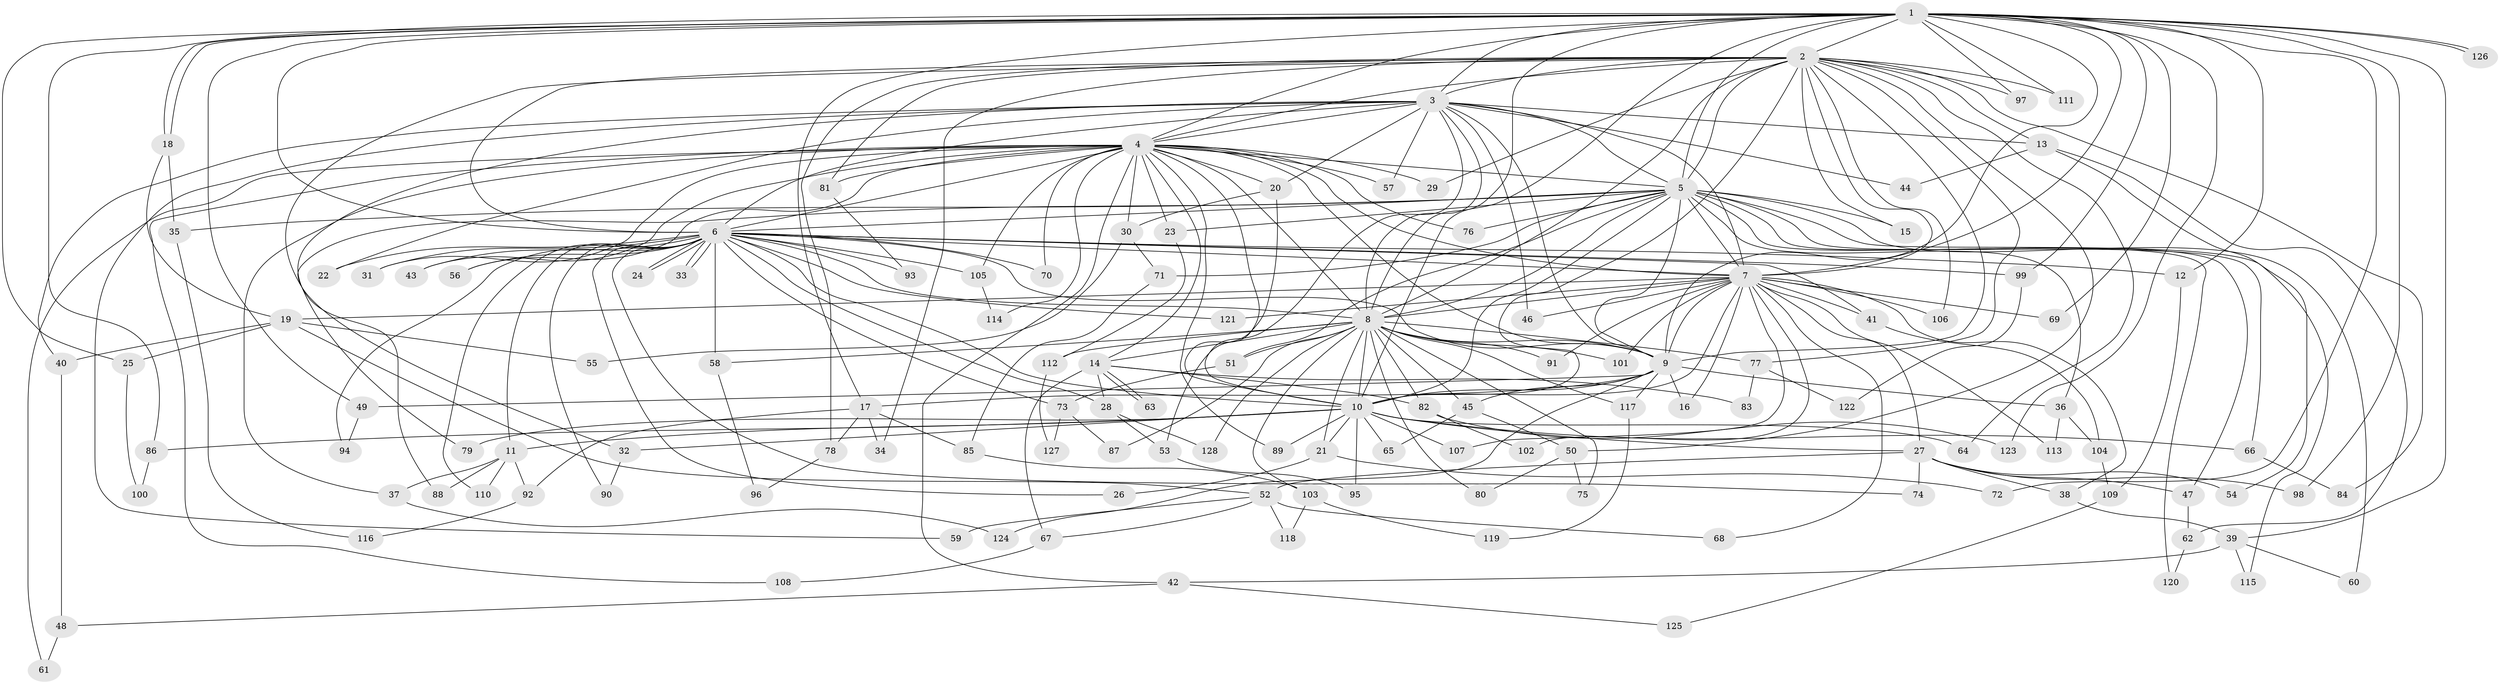 // coarse degree distribution, {29: 0.01020408163265306, 23: 0.02040816326530612, 17: 0.01020408163265306, 27: 0.01020408163265306, 20: 0.030612244897959183, 30: 0.01020408163265306, 15: 0.01020408163265306, 7: 0.02040816326530612, 3: 0.24489795918367346, 5: 0.02040816326530612, 9: 0.01020408163265306, 2: 0.4489795918367347, 4: 0.12244897959183673, 8: 0.01020408163265306, 6: 0.01020408163265306, 1: 0.01020408163265306}
// Generated by graph-tools (version 1.1) at 2025/51/02/27/25 19:51:47]
// undirected, 128 vertices, 281 edges
graph export_dot {
graph [start="1"]
  node [color=gray90,style=filled];
  1;
  2;
  3;
  4;
  5;
  6;
  7;
  8;
  9;
  10;
  11;
  12;
  13;
  14;
  15;
  16;
  17;
  18;
  19;
  20;
  21;
  22;
  23;
  24;
  25;
  26;
  27;
  28;
  29;
  30;
  31;
  32;
  33;
  34;
  35;
  36;
  37;
  38;
  39;
  40;
  41;
  42;
  43;
  44;
  45;
  46;
  47;
  48;
  49;
  50;
  51;
  52;
  53;
  54;
  55;
  56;
  57;
  58;
  59;
  60;
  61;
  62;
  63;
  64;
  65;
  66;
  67;
  68;
  69;
  70;
  71;
  72;
  73;
  74;
  75;
  76;
  77;
  78;
  79;
  80;
  81;
  82;
  83;
  84;
  85;
  86;
  87;
  88;
  89;
  90;
  91;
  92;
  93;
  94;
  95;
  96;
  97;
  98;
  99;
  100;
  101;
  102;
  103;
  104;
  105;
  106;
  107;
  108;
  109;
  110;
  111;
  112;
  113;
  114;
  115;
  116;
  117;
  118;
  119;
  120;
  121;
  122;
  123;
  124;
  125;
  126;
  127;
  128;
  1 -- 2;
  1 -- 3;
  1 -- 4;
  1 -- 5;
  1 -- 6;
  1 -- 7;
  1 -- 8;
  1 -- 9;
  1 -- 10;
  1 -- 12;
  1 -- 17;
  1 -- 18;
  1 -- 18;
  1 -- 25;
  1 -- 39;
  1 -- 49;
  1 -- 69;
  1 -- 72;
  1 -- 86;
  1 -- 97;
  1 -- 98;
  1 -- 99;
  1 -- 111;
  1 -- 123;
  1 -- 126;
  1 -- 126;
  2 -- 3;
  2 -- 4;
  2 -- 5;
  2 -- 6;
  2 -- 7;
  2 -- 8;
  2 -- 9;
  2 -- 10;
  2 -- 13;
  2 -- 15;
  2 -- 29;
  2 -- 32;
  2 -- 34;
  2 -- 50;
  2 -- 64;
  2 -- 77;
  2 -- 78;
  2 -- 81;
  2 -- 84;
  2 -- 97;
  2 -- 106;
  2 -- 111;
  3 -- 4;
  3 -- 5;
  3 -- 6;
  3 -- 7;
  3 -- 8;
  3 -- 9;
  3 -- 10;
  3 -- 13;
  3 -- 20;
  3 -- 22;
  3 -- 40;
  3 -- 44;
  3 -- 46;
  3 -- 57;
  3 -- 59;
  3 -- 79;
  4 -- 5;
  4 -- 6;
  4 -- 7;
  4 -- 8;
  4 -- 9;
  4 -- 10;
  4 -- 14;
  4 -- 20;
  4 -- 23;
  4 -- 29;
  4 -- 30;
  4 -- 31;
  4 -- 37;
  4 -- 42;
  4 -- 43;
  4 -- 56;
  4 -- 57;
  4 -- 61;
  4 -- 70;
  4 -- 76;
  4 -- 81;
  4 -- 89;
  4 -- 105;
  4 -- 108;
  4 -- 114;
  5 -- 6;
  5 -- 7;
  5 -- 8;
  5 -- 9;
  5 -- 10;
  5 -- 15;
  5 -- 23;
  5 -- 35;
  5 -- 36;
  5 -- 47;
  5 -- 51;
  5 -- 60;
  5 -- 66;
  5 -- 71;
  5 -- 76;
  5 -- 88;
  5 -- 115;
  5 -- 120;
  6 -- 7;
  6 -- 8;
  6 -- 9;
  6 -- 10;
  6 -- 11;
  6 -- 12;
  6 -- 22;
  6 -- 24;
  6 -- 24;
  6 -- 26;
  6 -- 28;
  6 -- 31;
  6 -- 33;
  6 -- 33;
  6 -- 41;
  6 -- 43;
  6 -- 56;
  6 -- 58;
  6 -- 70;
  6 -- 73;
  6 -- 74;
  6 -- 90;
  6 -- 93;
  6 -- 94;
  6 -- 99;
  6 -- 105;
  6 -- 110;
  6 -- 121;
  7 -- 8;
  7 -- 9;
  7 -- 10;
  7 -- 16;
  7 -- 19;
  7 -- 27;
  7 -- 38;
  7 -- 41;
  7 -- 46;
  7 -- 68;
  7 -- 69;
  7 -- 91;
  7 -- 101;
  7 -- 102;
  7 -- 106;
  7 -- 107;
  7 -- 113;
  7 -- 121;
  8 -- 9;
  8 -- 10;
  8 -- 14;
  8 -- 21;
  8 -- 45;
  8 -- 51;
  8 -- 58;
  8 -- 75;
  8 -- 77;
  8 -- 80;
  8 -- 82;
  8 -- 87;
  8 -- 91;
  8 -- 101;
  8 -- 103;
  8 -- 112;
  8 -- 117;
  8 -- 128;
  9 -- 10;
  9 -- 16;
  9 -- 17;
  9 -- 36;
  9 -- 45;
  9 -- 49;
  9 -- 117;
  9 -- 124;
  10 -- 11;
  10 -- 21;
  10 -- 27;
  10 -- 32;
  10 -- 64;
  10 -- 65;
  10 -- 66;
  10 -- 79;
  10 -- 86;
  10 -- 89;
  10 -- 95;
  10 -- 107;
  11 -- 37;
  11 -- 88;
  11 -- 92;
  11 -- 110;
  12 -- 109;
  13 -- 44;
  13 -- 54;
  13 -- 62;
  14 -- 28;
  14 -- 63;
  14 -- 63;
  14 -- 67;
  14 -- 82;
  14 -- 83;
  17 -- 34;
  17 -- 78;
  17 -- 85;
  17 -- 92;
  18 -- 19;
  18 -- 35;
  19 -- 25;
  19 -- 40;
  19 -- 52;
  19 -- 55;
  20 -- 30;
  20 -- 53;
  21 -- 26;
  21 -- 72;
  23 -- 112;
  25 -- 100;
  27 -- 38;
  27 -- 47;
  27 -- 52;
  27 -- 54;
  27 -- 74;
  27 -- 98;
  28 -- 53;
  28 -- 128;
  30 -- 55;
  30 -- 71;
  32 -- 90;
  35 -- 116;
  36 -- 104;
  36 -- 113;
  37 -- 124;
  38 -- 39;
  39 -- 42;
  39 -- 60;
  39 -- 115;
  40 -- 48;
  41 -- 104;
  42 -- 48;
  42 -- 125;
  45 -- 50;
  45 -- 65;
  47 -- 62;
  48 -- 61;
  49 -- 94;
  50 -- 75;
  50 -- 80;
  51 -- 73;
  52 -- 59;
  52 -- 67;
  52 -- 68;
  52 -- 118;
  53 -- 95;
  58 -- 96;
  62 -- 120;
  66 -- 84;
  67 -- 108;
  71 -- 85;
  73 -- 87;
  73 -- 127;
  77 -- 83;
  77 -- 122;
  78 -- 96;
  81 -- 93;
  82 -- 102;
  82 -- 123;
  85 -- 103;
  86 -- 100;
  92 -- 116;
  99 -- 122;
  103 -- 118;
  103 -- 119;
  104 -- 109;
  105 -- 114;
  109 -- 125;
  112 -- 127;
  117 -- 119;
}
